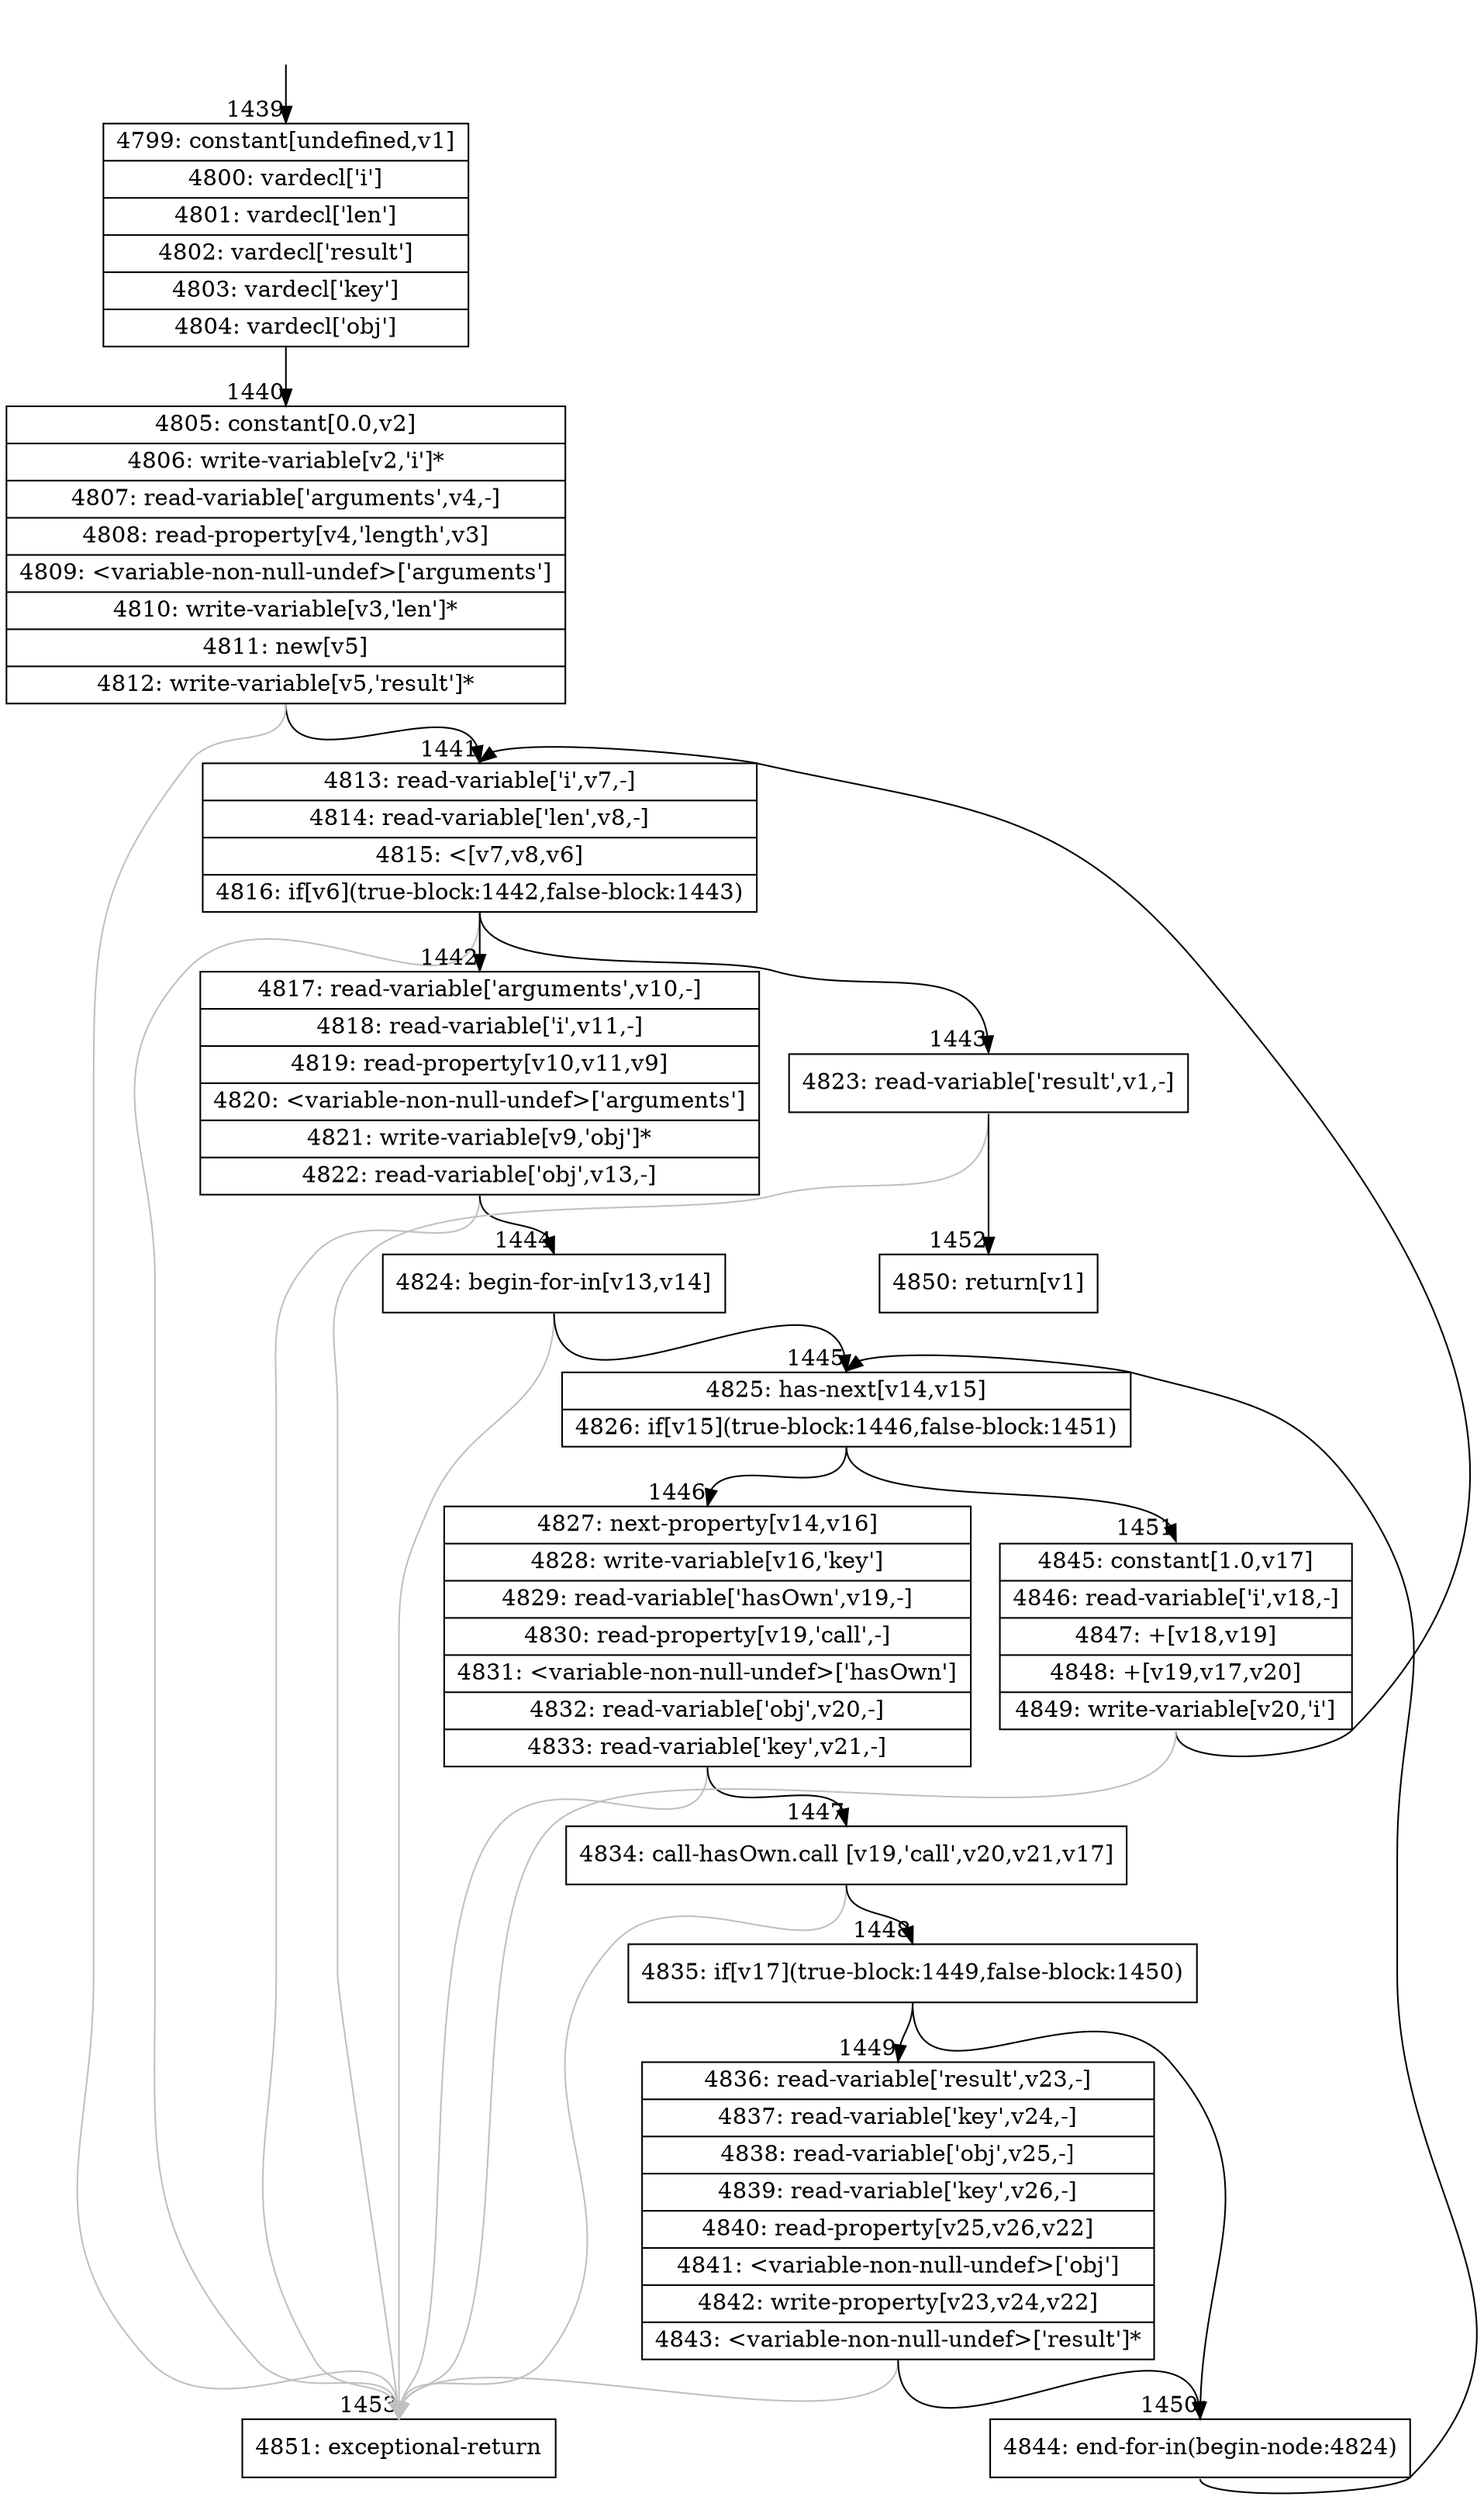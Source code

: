 digraph {
rankdir="TD"
BB_entry88[shape=none,label=""];
BB_entry88 -> BB1439 [tailport=s, headport=n, headlabel="    1439"]
BB1439 [shape=record label="{4799: constant[undefined,v1]|4800: vardecl['i']|4801: vardecl['len']|4802: vardecl['result']|4803: vardecl['key']|4804: vardecl['obj']}" ] 
BB1439 -> BB1440 [tailport=s, headport=n, headlabel="      1440"]
BB1440 [shape=record label="{4805: constant[0.0,v2]|4806: write-variable[v2,'i']*|4807: read-variable['arguments',v4,-]|4808: read-property[v4,'length',v3]|4809: \<variable-non-null-undef\>['arguments']|4810: write-variable[v3,'len']*|4811: new[v5]|4812: write-variable[v5,'result']*}" ] 
BB1440 -> BB1441 [tailport=s, headport=n, headlabel="      1441"]
BB1440 -> BB1453 [tailport=s, headport=n, color=gray, headlabel="      1453"]
BB1441 [shape=record label="{4813: read-variable['i',v7,-]|4814: read-variable['len',v8,-]|4815: \<[v7,v8,v6]|4816: if[v6](true-block:1442,false-block:1443)}" ] 
BB1441 -> BB1442 [tailport=s, headport=n, headlabel="      1442"]
BB1441 -> BB1443 [tailport=s, headport=n, headlabel="      1443"]
BB1441 -> BB1453 [tailport=s, headport=n, color=gray]
BB1442 [shape=record label="{4817: read-variable['arguments',v10,-]|4818: read-variable['i',v11,-]|4819: read-property[v10,v11,v9]|4820: \<variable-non-null-undef\>['arguments']|4821: write-variable[v9,'obj']*|4822: read-variable['obj',v13,-]}" ] 
BB1442 -> BB1444 [tailport=s, headport=n, headlabel="      1444"]
BB1442 -> BB1453 [tailport=s, headport=n, color=gray]
BB1443 [shape=record label="{4823: read-variable['result',v1,-]}" ] 
BB1443 -> BB1452 [tailport=s, headport=n, headlabel="      1452"]
BB1443 -> BB1453 [tailport=s, headport=n, color=gray]
BB1444 [shape=record label="{4824: begin-for-in[v13,v14]}" ] 
BB1444 -> BB1445 [tailport=s, headport=n, headlabel="      1445"]
BB1444 -> BB1453 [tailport=s, headport=n, color=gray]
BB1445 [shape=record label="{4825: has-next[v14,v15]|4826: if[v15](true-block:1446,false-block:1451)}" ] 
BB1445 -> BB1446 [tailport=s, headport=n, headlabel="      1446"]
BB1445 -> BB1451 [tailport=s, headport=n, headlabel="      1451"]
BB1446 [shape=record label="{4827: next-property[v14,v16]|4828: write-variable[v16,'key']|4829: read-variable['hasOwn',v19,-]|4830: read-property[v19,'call',-]|4831: \<variable-non-null-undef\>['hasOwn']|4832: read-variable['obj',v20,-]|4833: read-variable['key',v21,-]}" ] 
BB1446 -> BB1447 [tailport=s, headport=n, headlabel="      1447"]
BB1446 -> BB1453 [tailport=s, headport=n, color=gray]
BB1447 [shape=record label="{4834: call-hasOwn.call [v19,'call',v20,v21,v17]}" ] 
BB1447 -> BB1448 [tailport=s, headport=n, headlabel="      1448"]
BB1447 -> BB1453 [tailport=s, headport=n, color=gray]
BB1448 [shape=record label="{4835: if[v17](true-block:1449,false-block:1450)}" ] 
BB1448 -> BB1449 [tailport=s, headport=n, headlabel="      1449"]
BB1448 -> BB1450 [tailport=s, headport=n, headlabel="      1450"]
BB1449 [shape=record label="{4836: read-variable['result',v23,-]|4837: read-variable['key',v24,-]|4838: read-variable['obj',v25,-]|4839: read-variable['key',v26,-]|4840: read-property[v25,v26,v22]|4841: \<variable-non-null-undef\>['obj']|4842: write-property[v23,v24,v22]|4843: \<variable-non-null-undef\>['result']*}" ] 
BB1449 -> BB1450 [tailport=s, headport=n]
BB1449 -> BB1453 [tailport=s, headport=n, color=gray]
BB1450 [shape=record label="{4844: end-for-in(begin-node:4824)}" ] 
BB1450 -> BB1445 [tailport=s, headport=n]
BB1451 [shape=record label="{4845: constant[1.0,v17]|4846: read-variable['i',v18,-]|4847: +[v18,v19]|4848: +[v19,v17,v20]|4849: write-variable[v20,'i']}" ] 
BB1451 -> BB1441 [tailport=s, headport=n]
BB1451 -> BB1453 [tailport=s, headport=n, color=gray]
BB1452 [shape=record label="{4850: return[v1]}" ] 
BB1453 [shape=record label="{4851: exceptional-return}" ] 
//#$~ 2527
}
